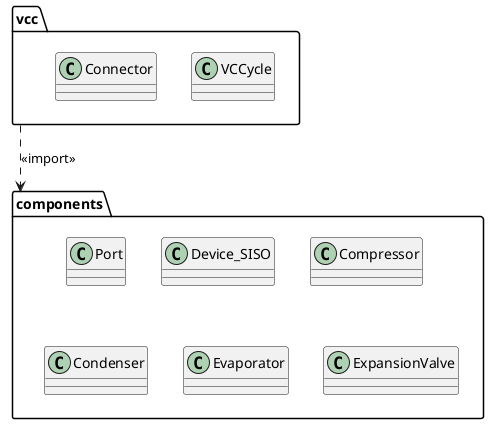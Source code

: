 @startuml
package components {
  class Port
  class Device_SISO
  class Compressor
  class Condenser
  class Evaporator
  class ExpansionValve
}
package vcc {
  class VCCycle
  class Connector
}
vcc ..> components : <<import>>
@enduml